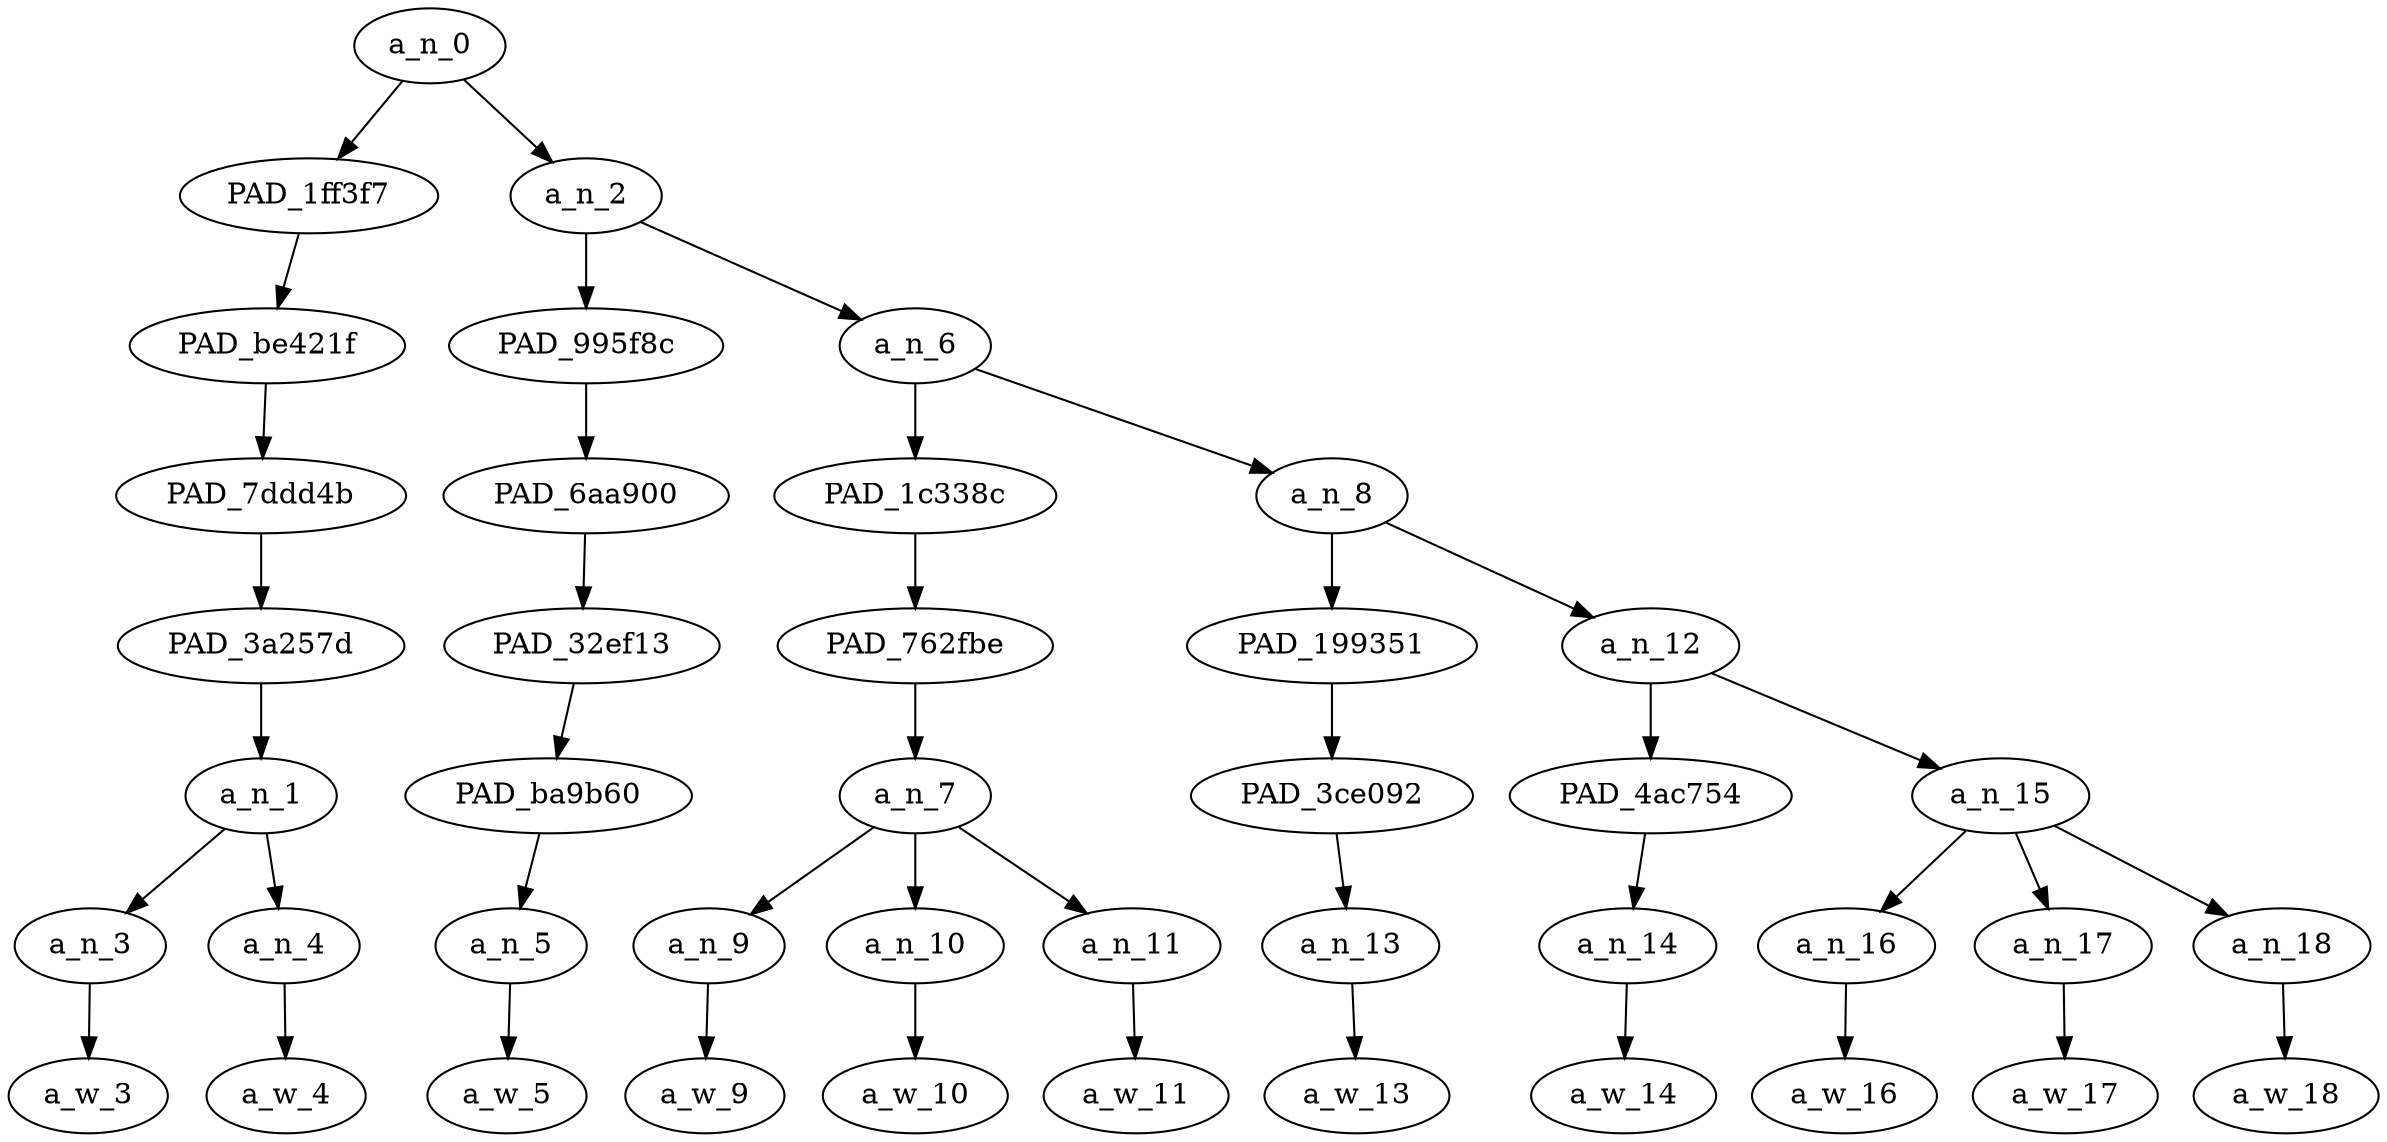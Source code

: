 strict digraph "" {
	a_n_0	[div_dir=1,
		index=0,
		level=7,
		pos="2.3125,7!",
		text_span="[0, 1, 2, 3, 4, 5, 6, 7, 8, 9, 10]",
		value=1.00000001];
	PAD_1ff3f7	[div_dir=1,
		index=0,
		level=6,
		pos="0.5,6!",
		text_span="[0, 1]",
		value=0.23548703];
	a_n_0 -> PAD_1ff3f7;
	a_n_2	[div_dir=1,
		index=1,
		level=6,
		pos="4.125,6!",
		text_span="[2, 3, 4, 5, 6, 7, 8, 9, 10]",
		value=0.76366165];
	a_n_0 -> a_n_2;
	PAD_be421f	[div_dir=1,
		index=0,
		level=5,
		pos="0.5,5!",
		text_span="[0, 1]",
		value=0.23548703];
	PAD_1ff3f7 -> PAD_be421f;
	PAD_7ddd4b	[div_dir=1,
		index=0,
		level=4,
		pos="0.5,4!",
		text_span="[0, 1]",
		value=0.23548703];
	PAD_be421f -> PAD_7ddd4b;
	PAD_3a257d	[div_dir=1,
		index=0,
		level=3,
		pos="0.5,3!",
		text_span="[0, 1]",
		value=0.23548703];
	PAD_7ddd4b -> PAD_3a257d;
	a_n_1	[div_dir=1,
		index=0,
		level=2,
		pos="0.5,2!",
		text_span="[0, 1]",
		value=0.23548703];
	PAD_3a257d -> a_n_1;
	a_n_3	[div_dir=-1,
		index=0,
		level=1,
		pos="0.0,1!",
		text_span="[0]",
		value=0.05540062];
	a_n_1 -> a_n_3;
	a_n_4	[div_dir=1,
		index=1,
		level=1,
		pos="1.0,1!",
		text_span="[1]",
		value=0.17956432];
	a_n_1 -> a_n_4;
	a_w_3	[div_dir=0,
		index=0,
		level=0,
		pos="0,0!",
		text_span="[0]",
		value=the];
	a_n_3 -> a_w_3;
	a_w_4	[div_dir=0,
		index=1,
		level=0,
		pos="1,0!",
		text_span="[1]",
		value=mcu];
	a_n_4 -> a_w_4;
	PAD_995f8c	[div_dir=-1,
		index=1,
		level=5,
		pos="2.0,5!",
		text_span="[2]",
		value=0.07535108];
	a_n_2 -> PAD_995f8c;
	a_n_6	[div_dir=1,
		index=2,
		level=5,
		pos="6.25,5!",
		text_span="[3, 4, 5, 6, 7, 8, 9, 10]",
		value=0.68762679];
	a_n_2 -> a_n_6;
	PAD_6aa900	[div_dir=-1,
		index=1,
		level=4,
		pos="2.0,4!",
		text_span="[2]",
		value=0.07535108];
	PAD_995f8c -> PAD_6aa900;
	PAD_32ef13	[div_dir=-1,
		index=1,
		level=3,
		pos="2.0,3!",
		text_span="[2]",
		value=0.07535108];
	PAD_6aa900 -> PAD_32ef13;
	PAD_ba9b60	[div_dir=-1,
		index=1,
		level=2,
		pos="2.0,2!",
		text_span="[2]",
		value=0.07535108];
	PAD_32ef13 -> PAD_ba9b60;
	a_n_5	[div_dir=-1,
		index=2,
		level=1,
		pos="2.0,1!",
		text_span="[2]",
		value=0.07535108];
	PAD_ba9b60 -> a_n_5;
	a_w_5	[div_dir=0,
		index=2,
		level=0,
		pos="2,0!",
		text_span="[2]",
		value=wants];
	a_n_5 -> a_w_5;
	PAD_1c338c	[div_dir=1,
		index=2,
		level=4,
		pos="4.0,4!",
		text_span="[3, 4, 5]",
		value=0.30136069];
	a_n_6 -> PAD_1c338c;
	a_n_8	[div_dir=1,
		index=3,
		level=4,
		pos="8.5,4!",
		text_span="[6, 7, 8, 9, 10]",
		value=0.38553689];
	a_n_6 -> a_n_8;
	PAD_762fbe	[div_dir=1,
		index=2,
		level=3,
		pos="4.0,3!",
		text_span="[3, 4, 5]",
		value=0.30136069];
	PAD_1c338c -> PAD_762fbe;
	a_n_7	[div_dir=1,
		index=2,
		level=2,
		pos="4.0,2!",
		text_span="[3, 4, 5]",
		value=0.30136069];
	PAD_762fbe -> a_n_7;
	a_n_9	[div_dir=1,
		index=3,
		level=1,
		pos="3.0,1!",
		text_span="[3]",
		value=0.08639645];
	a_n_7 -> a_n_9;
	a_n_10	[div_dir=-1,
		index=4,
		level=1,
		pos="4.0,1!",
		text_span="[4]",
		value=0.13291008];
	a_n_7 -> a_n_10;
	a_n_11	[div_dir=1,
		index=5,
		level=1,
		pos="5.0,1!",
		text_span="[5]",
		value=0.08160378];
	a_n_7 -> a_n_11;
	a_w_9	[div_dir=0,
		index=3,
		level=0,
		pos="3,0!",
		text_span="[3]",
		value=what];
	a_n_9 -> a_w_9;
	a_w_10	[div_dir=0,
		index=4,
		level=0,
		pos="4,0!",
		text_span="[4]",
		value=disaster];
	a_n_10 -> a_w_10;
	a_w_11	[div_dir=0,
		index=5,
		level=0,
		pos="5,0!",
		text_span="[5]",
		value=report];
	a_n_11 -> a_w_11;
	PAD_199351	[div_dir=1,
		index=4,
		level=3,
		pos="10.0,3!",
		text_span="[10]",
		value=0.08954306];
	a_n_8 -> PAD_199351;
	a_n_12	[div_dir=1,
		index=3,
		level=3,
		pos="7.0,3!",
		text_span="[6, 7, 8, 9]",
		value=0.29541962];
	a_n_8 -> a_n_12;
	PAD_3ce092	[div_dir=1,
		index=5,
		level=2,
		pos="10.0,2!",
		text_span="[10]",
		value=0.08954306];
	PAD_199351 -> PAD_3ce092;
	a_n_13	[div_dir=1,
		index=10,
		level=1,
		pos="10.0,1!",
		text_span="[10]",
		value=0.08954306];
	PAD_3ce092 -> a_n_13;
	a_w_13	[div_dir=0,
		index=10,
		level=0,
		pos="10,0!",
		text_span="[10]",
		value=has];
	a_n_13 -> a_w_13;
	PAD_4ac754	[div_dir=1,
		index=3,
		level=2,
		pos="6.0,2!",
		text_span="[6]",
		value=0.05208179];
	a_n_12 -> PAD_4ac754;
	a_n_15	[div_dir=1,
		index=4,
		level=2,
		pos="8.0,2!",
		text_span="[7, 8, 9]",
		value=0.24284146];
	a_n_12 -> a_n_15;
	a_n_14	[div_dir=1,
		index=6,
		level=1,
		pos="6.0,1!",
		text_span="[6]",
		value=0.05208179];
	PAD_4ac754 -> a_n_14;
	a_w_14	[div_dir=0,
		index=6,
		level=0,
		pos="6,0!",
		text_span="[6]",
		value=by];
	a_n_14 -> a_w_14;
	a_n_16	[div_dir=1,
		index=7,
		level=1,
		pos="7.0,1!",
		text_span="[7]",
		value=0.06251828];
	a_n_15 -> a_n_16;
	a_n_17	[div_dir=1,
		index=8,
		level=1,
		pos="8.0,1!",
		text_span="[8]",
		value=0.05463637];
	a_n_15 -> a_n_17;
	a_n_18	[div_dir=1,
		index=9,
		level=1,
		pos="9.0,1!",
		text_span="[9]",
		value=0.12539289];
	a_n_15 -> a_n_18;
	a_w_16	[div_dir=0,
		index=7,
		level=0,
		pos="7,0!",
		text_span="[7]",
		value=matthew];
	a_n_16 -> a_w_16;
	a_w_17	[div_dir=0,
		index=8,
		level=0,
		pos="8,0!",
		text_span="[8]",
		value=del];
	a_n_17 -> a_w_17;
	a_w_18	[div_dir=0,
		index=9,
		level=0,
		pos="9,0!",
		text_span="[9]",
		value=tubo];
	a_n_18 -> a_w_18;
}
